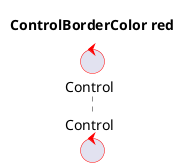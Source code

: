 @startuml
'!include ../../../plantuml-styles/plantuml-ae-skinparam-ex.iuml

skinparam ControlBorderColor red

title ControlBorderColor red

control Control 
@enduml